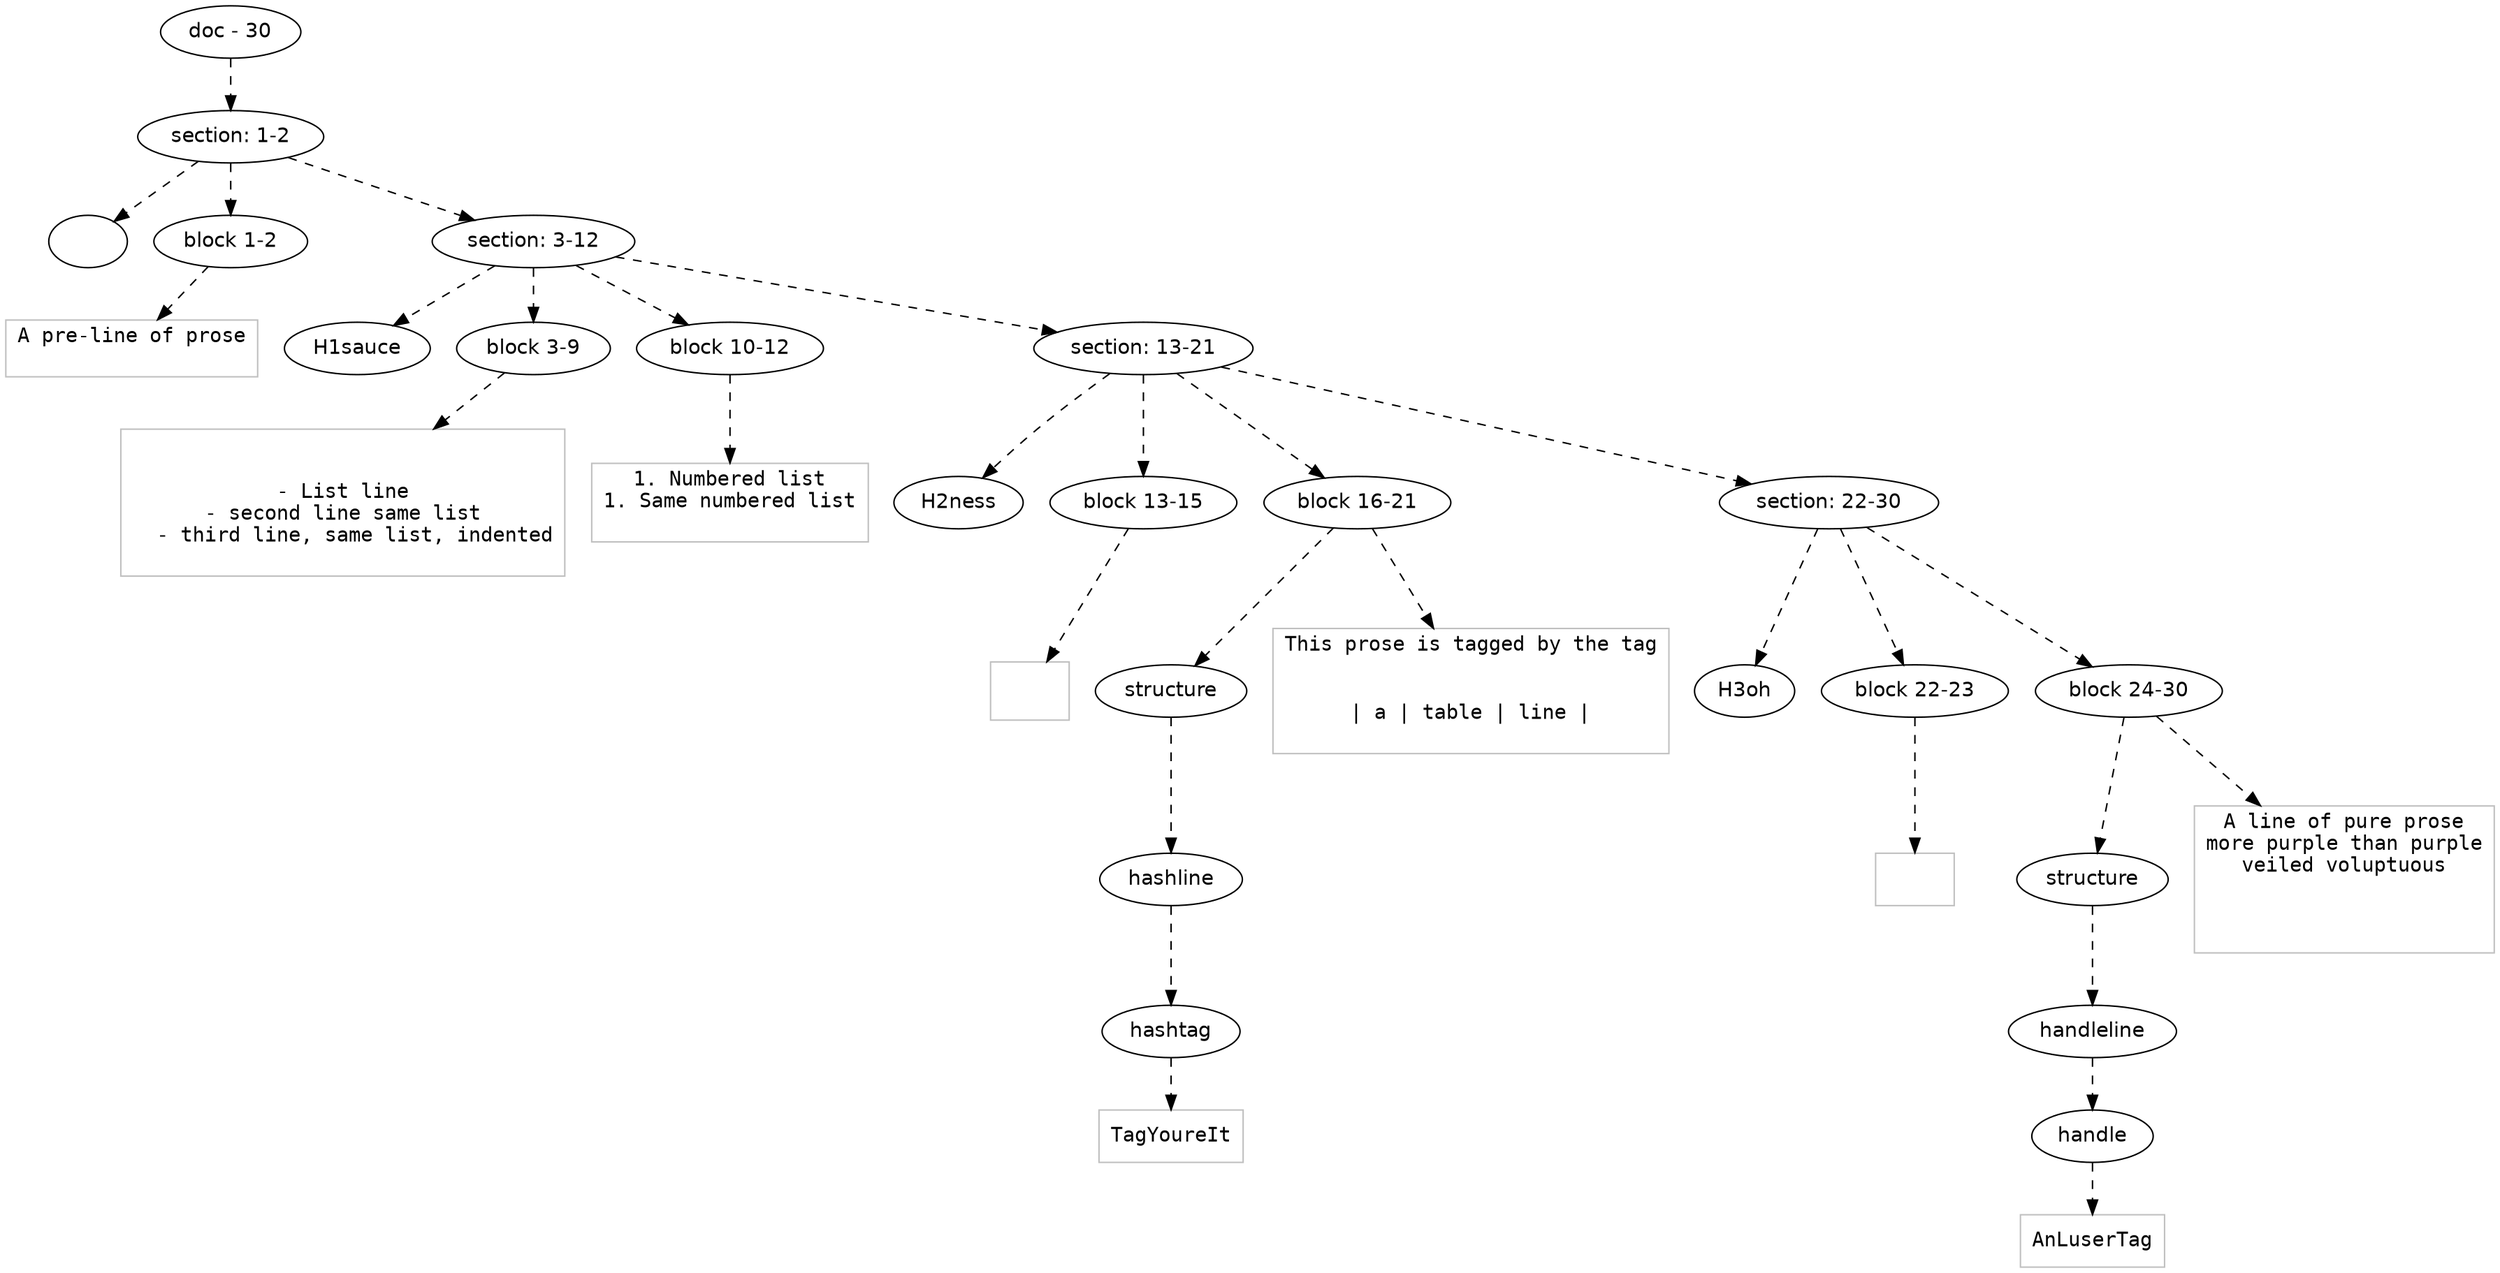 digraph hierarchy {

node [fontname=Helvetica]
edge [style=dashed]

doc_0 [label="doc - 30"]

doc_0 -> { section_1}
{rank=same; section_1}

section_1 [label="section: 1-2"]

section_1 -> { header_2 block_3 section_4}
{rank=same; header_2 block_3 section_4}

header_2 [label=""]
block_3 [label="block 1-2"]
section_4 [label="section: 3-12"]


block_3 -> leaf_5
leaf_5  [color=Gray,shape=rectangle,fontname=Inconsolata,label="A pre-line of prose

"]section_4 -> { header_6 block_7 block_8 section_9}
{rank=same; header_6 block_7 block_8 section_9}

header_6 [label="H1sauce"]
block_7 [label="block 3-9"]
block_8 [label="block 10-12"]
section_9 [label="section: 13-21"]


block_7 -> leaf_10
leaf_10  [color=Gray,shape=rectangle,fontname=Inconsolata,label="

- List line
- second line same list
  - third line, same list, indented

"]
block_8 -> leaf_11
leaf_11  [color=Gray,shape=rectangle,fontname=Inconsolata,label="1. Numbered list
1. Same numbered list

"]section_9 -> { header_12 block_13 block_14 section_15}
{rank=same; header_12 block_13 block_14 section_15}

header_12 [label="H2ness"]
block_13 [label="block 13-15"]
block_14 [label="block 16-21"]
section_15 [label="section: 22-30"]


block_13 -> leaf_16
leaf_16  [color=Gray,shape=rectangle,fontname=Inconsolata,label="

"]block_14 -> { structure_17}
{rank=same; structure_17}

structure_17 [label="structure"]

structure_17 -> { hashline_18}
{rank=same; hashline_18}

hashline_18 [label="hashline"]

hashline_18 -> { hashtag_19}
{rank=same; hashtag_19}

hashtag_19 [label="hashtag"]


hashtag_19 -> leaf_20
leaf_20  [color=Gray,shape=rectangle,fontname=Inconsolata,label="TagYoureIt"]
block_14 -> leaf_21
leaf_21  [color=Gray,shape=rectangle,fontname=Inconsolata,label="This prose is tagged by the tag


| a | table | line |

"]section_15 -> { header_22 block_23 block_24}
{rank=same; header_22 block_23 block_24}

header_22 [label="H3oh"]
block_23 [label="block 22-23"]
block_24 [label="block 24-30"]


block_23 -> leaf_25
leaf_25  [color=Gray,shape=rectangle,fontname=Inconsolata,label="
"]block_24 -> { structure_26}
{rank=same; structure_26}

structure_26 [label="structure"]

structure_26 -> { handleline_27}
{rank=same; handleline_27}

handleline_27 [label="handleline"]

handleline_27 -> { handle_28}
{rank=same; handle_28}

handle_28 [label="handle"]


handle_28 -> leaf_29
leaf_29  [color=Gray,shape=rectangle,fontname=Inconsolata,label="AnLuserTag"]
block_24 -> leaf_30
leaf_30  [color=Gray,shape=rectangle,fontname=Inconsolata,label="A line of pure prose
more purple than purple
veiled voluptuous



"]
}
